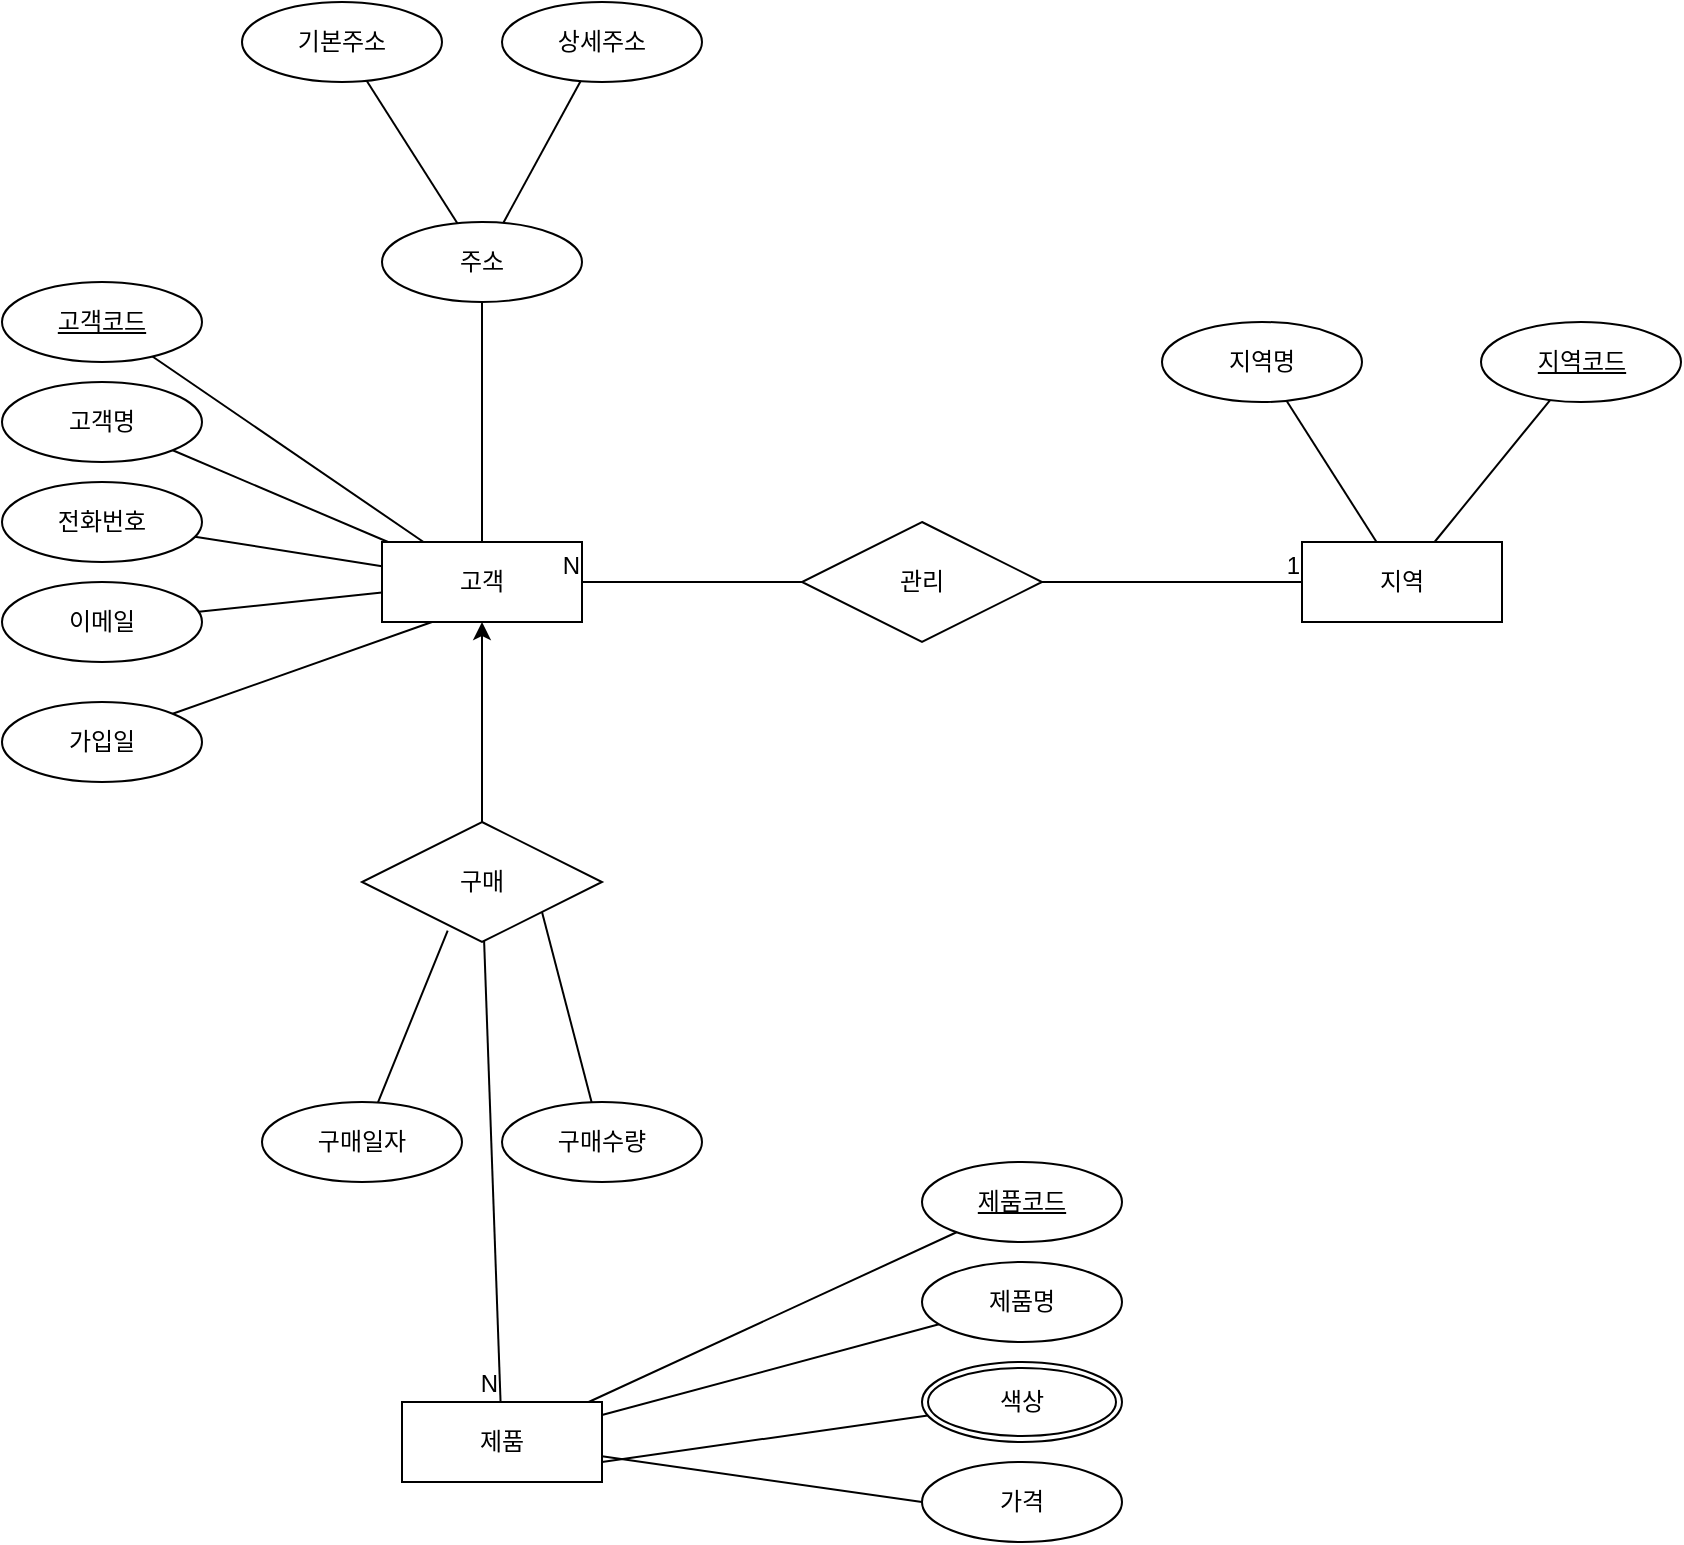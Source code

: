 <mxfile version="23.0.2" type="github" pages="2">
  <diagram name="페이지-1" id="bGEVBG2FseXp_-AttUYg">
    <mxGraphModel dx="1446" dy="2026" grid="1" gridSize="10" guides="1" tooltips="1" connect="1" arrows="1" fold="1" page="1" pageScale="1" pageWidth="827" pageHeight="1169" math="0" shadow="0">
      <root>
        <mxCell id="0" />
        <mxCell id="1" parent="0" />
        <mxCell id="1sm2T6wGhZLUfVtQe32v-12" value="고객" style="whiteSpace=wrap;html=1;align=center;" vertex="1" parent="1">
          <mxGeometry x="200" y="210" width="100" height="40" as="geometry" />
        </mxCell>
        <mxCell id="1sm2T6wGhZLUfVtQe32v-14" value="제품" style="whiteSpace=wrap;html=1;align=center;" vertex="1" parent="1">
          <mxGeometry x="210" y="640" width="100" height="40" as="geometry" />
        </mxCell>
        <mxCell id="1sm2T6wGhZLUfVtQe32v-15" value="고객코드" style="ellipse;whiteSpace=wrap;html=1;align=center;fontStyle=4;" vertex="1" parent="1">
          <mxGeometry x="10" y="80" width="100" height="40" as="geometry" />
        </mxCell>
        <mxCell id="1sm2T6wGhZLUfVtQe32v-16" value="전화번호" style="ellipse;whiteSpace=wrap;html=1;align=center;" vertex="1" parent="1">
          <mxGeometry x="10" y="180" width="100" height="40" as="geometry" />
        </mxCell>
        <mxCell id="1sm2T6wGhZLUfVtQe32v-17" value="이메일" style="ellipse;whiteSpace=wrap;html=1;align=center;" vertex="1" parent="1">
          <mxGeometry x="10" y="230" width="100" height="40" as="geometry" />
        </mxCell>
        <mxCell id="1sm2T6wGhZLUfVtQe32v-18" value="주소" style="ellipse;whiteSpace=wrap;html=1;align=center;" vertex="1" parent="1">
          <mxGeometry x="200" y="50" width="100" height="40" as="geometry" />
        </mxCell>
        <mxCell id="1sm2T6wGhZLUfVtQe32v-19" value="고객명" style="ellipse;whiteSpace=wrap;html=1;align=center;" vertex="1" parent="1">
          <mxGeometry x="10" y="130" width="100" height="40" as="geometry" />
        </mxCell>
        <mxCell id="1sm2T6wGhZLUfVtQe32v-21" value="가입일" style="ellipse;whiteSpace=wrap;html=1;align=center;" vertex="1" parent="1">
          <mxGeometry x="10" y="290" width="100" height="40" as="geometry" />
        </mxCell>
        <mxCell id="1sm2T6wGhZLUfVtQe32v-23" value="가격" style="ellipse;whiteSpace=wrap;html=1;align=center;" vertex="1" parent="1">
          <mxGeometry x="470" y="670" width="100" height="40" as="geometry" />
        </mxCell>
        <mxCell id="1sm2T6wGhZLUfVtQe32v-25" value="제품명" style="ellipse;whiteSpace=wrap;html=1;align=center;" vertex="1" parent="1">
          <mxGeometry x="470" y="570" width="100" height="40" as="geometry" />
        </mxCell>
        <mxCell id="1sm2T6wGhZLUfVtQe32v-26" value="제품코드" style="ellipse;whiteSpace=wrap;html=1;align=center;fontStyle=4;" vertex="1" parent="1">
          <mxGeometry x="470" y="520" width="100" height="40" as="geometry" />
        </mxCell>
        <mxCell id="1sm2T6wGhZLUfVtQe32v-28" value="구매수량" style="ellipse;whiteSpace=wrap;html=1;align=center;" vertex="1" parent="1">
          <mxGeometry x="260" y="490" width="100" height="40" as="geometry" />
        </mxCell>
        <mxCell id="1sm2T6wGhZLUfVtQe32v-29" value="구매일자" style="ellipse;whiteSpace=wrap;html=1;align=center;" vertex="1" parent="1">
          <mxGeometry x="140" y="490" width="100" height="40" as="geometry" />
        </mxCell>
        <mxCell id="1sm2T6wGhZLUfVtQe32v-30" value="지역명" style="ellipse;whiteSpace=wrap;html=1;align=center;" vertex="1" parent="1">
          <mxGeometry x="590" y="100" width="100" height="40" as="geometry" />
        </mxCell>
        <mxCell id="1sm2T6wGhZLUfVtQe32v-31" value="지역" style="whiteSpace=wrap;html=1;align=center;" vertex="1" parent="1">
          <mxGeometry x="660" y="210" width="100" height="40" as="geometry" />
        </mxCell>
        <mxCell id="1sm2T6wGhZLUfVtQe32v-32" value="" style="endArrow=none;html=1;rounded=0;" edge="1" parent="1" source="1sm2T6wGhZLUfVtQe32v-27" target="1sm2T6wGhZLUfVtQe32v-14">
          <mxGeometry relative="1" as="geometry">
            <mxPoint x="220" y="410" as="sourcePoint" />
            <mxPoint x="380" y="410" as="targetPoint" />
          </mxGeometry>
        </mxCell>
        <mxCell id="1sm2T6wGhZLUfVtQe32v-34" value="N" style="resizable=0;html=1;whiteSpace=wrap;align=right;verticalAlign=bottom;" connectable="0" vertex="1" parent="1sm2T6wGhZLUfVtQe32v-32">
          <mxGeometry x="1" relative="1" as="geometry" />
        </mxCell>
        <mxCell id="1sm2T6wGhZLUfVtQe32v-42" value="" style="edgeStyle=orthogonalEdgeStyle;rounded=0;orthogonalLoop=1;jettySize=auto;html=1;" edge="1" parent="1" source="1sm2T6wGhZLUfVtQe32v-27" target="1sm2T6wGhZLUfVtQe32v-12">
          <mxGeometry relative="1" as="geometry" />
        </mxCell>
        <mxCell id="1sm2T6wGhZLUfVtQe32v-46" value="" style="endArrow=none;html=1;rounded=0;" edge="1" parent="1" source="1sm2T6wGhZLUfVtQe32v-12" target="1sm2T6wGhZLUfVtQe32v-15">
          <mxGeometry relative="1" as="geometry">
            <mxPoint x="220" y="410" as="sourcePoint" />
            <mxPoint x="380" y="410" as="targetPoint" />
          </mxGeometry>
        </mxCell>
        <mxCell id="1sm2T6wGhZLUfVtQe32v-47" value="" style="endArrow=none;html=1;rounded=0;entryX=1;entryY=1;entryDx=0;entryDy=0;" edge="1" parent="1" source="1sm2T6wGhZLUfVtQe32v-12" target="1sm2T6wGhZLUfVtQe32v-19">
          <mxGeometry relative="1" as="geometry">
            <mxPoint x="266" y="170" as="sourcePoint" />
            <mxPoint x="130" y="77" as="targetPoint" />
          </mxGeometry>
        </mxCell>
        <mxCell id="1sm2T6wGhZLUfVtQe32v-48" value="" style="endArrow=none;html=1;rounded=0;" edge="1" parent="1" source="1sm2T6wGhZLUfVtQe32v-12" target="1sm2T6wGhZLUfVtQe32v-16">
          <mxGeometry relative="1" as="geometry">
            <mxPoint x="286" y="163" as="sourcePoint" />
            <mxPoint x="150" y="70" as="targetPoint" />
          </mxGeometry>
        </mxCell>
        <mxCell id="1sm2T6wGhZLUfVtQe32v-49" value="" style="endArrow=none;html=1;rounded=0;" edge="1" parent="1" source="1sm2T6wGhZLUfVtQe32v-12" target="1sm2T6wGhZLUfVtQe32v-17">
          <mxGeometry relative="1" as="geometry">
            <mxPoint x="310" y="153" as="sourcePoint" />
            <mxPoint x="174" y="60" as="targetPoint" />
          </mxGeometry>
        </mxCell>
        <mxCell id="1sm2T6wGhZLUfVtQe32v-50" value="" style="endArrow=none;html=1;rounded=0;" edge="1" parent="1" source="1sm2T6wGhZLUfVtQe32v-12" target="1sm2T6wGhZLUfVtQe32v-18">
          <mxGeometry relative="1" as="geometry">
            <mxPoint x="221.65" y="280.09" as="sourcePoint" />
            <mxPoint x="129.65" y="290.09" as="targetPoint" />
          </mxGeometry>
        </mxCell>
        <mxCell id="1sm2T6wGhZLUfVtQe32v-51" value="" style="endArrow=none;html=1;rounded=0;entryX=0.357;entryY=0.905;entryDx=0;entryDy=0;entryPerimeter=0;" edge="1" parent="1" source="1sm2T6wGhZLUfVtQe32v-29" target="1sm2T6wGhZLUfVtQe32v-27">
          <mxGeometry relative="1" as="geometry">
            <mxPoint x="99.64" y="570" as="sourcePoint" />
            <mxPoint x="-30.005" y="675.858" as="targetPoint" />
          </mxGeometry>
        </mxCell>
        <mxCell id="1sm2T6wGhZLUfVtQe32v-52" value="" style="endArrow=none;html=1;rounded=0;entryX=1;entryY=1;entryDx=0;entryDy=0;" edge="1" parent="1" source="1sm2T6wGhZLUfVtQe32v-28" target="1sm2T6wGhZLUfVtQe32v-27">
          <mxGeometry relative="1" as="geometry">
            <mxPoint x="129.64" y="580" as="sourcePoint" />
            <mxPoint x="-0.005" y="685.858" as="targetPoint" />
          </mxGeometry>
        </mxCell>
        <mxCell id="1sm2T6wGhZLUfVtQe32v-53" value="" style="endArrow=none;html=1;rounded=0;exitX=0;exitY=0.5;exitDx=0;exitDy=0;" edge="1" parent="1" source="1sm2T6wGhZLUfVtQe32v-23" target="1sm2T6wGhZLUfVtQe32v-14">
          <mxGeometry relative="1" as="geometry">
            <mxPoint x="319.5" y="845" as="sourcePoint" />
            <mxPoint x="280.5" y="740" as="targetPoint" />
          </mxGeometry>
        </mxCell>
        <mxCell id="1sm2T6wGhZLUfVtQe32v-54" value="" style="endArrow=none;html=1;rounded=0;" edge="1" parent="1" source="1sm2T6wGhZLUfVtQe32v-25" target="1sm2T6wGhZLUfVtQe32v-14">
          <mxGeometry relative="1" as="geometry">
            <mxPoint x="375" y="755" as="sourcePoint" />
            <mxPoint x="270" y="705" as="targetPoint" />
          </mxGeometry>
        </mxCell>
        <mxCell id="1sm2T6wGhZLUfVtQe32v-55" value="" style="endArrow=none;html=1;rounded=0;" edge="1" parent="1" source="1sm2T6wGhZLUfVtQe32v-26" target="1sm2T6wGhZLUfVtQe32v-14">
          <mxGeometry relative="1" as="geometry">
            <mxPoint x="355" y="800" as="sourcePoint" />
            <mxPoint x="250" y="750" as="targetPoint" />
          </mxGeometry>
        </mxCell>
        <mxCell id="1sm2T6wGhZLUfVtQe32v-56" value="" style="endArrow=none;html=1;rounded=0;" edge="1" parent="1" source="1sm2T6wGhZLUfVtQe32v-30" target="1sm2T6wGhZLUfVtQe32v-31">
          <mxGeometry relative="1" as="geometry">
            <mxPoint x="1018" y="210.1" as="sourcePoint" />
            <mxPoint x="916" y="255.1" as="targetPoint" />
          </mxGeometry>
        </mxCell>
        <mxCell id="1sm2T6wGhZLUfVtQe32v-57" value="" style="endArrow=none;html=1;rounded=0;" edge="1" parent="1" source="1sm2T6wGhZLUfVtQe32v-59" target="1sm2T6wGhZLUfVtQe32v-31">
          <mxGeometry relative="1" as="geometry">
            <mxPoint x="787.43" y="138.57" as="sourcePoint" />
            <mxPoint x="896" y="232.5" as="targetPoint" />
          </mxGeometry>
        </mxCell>
        <mxCell id="1sm2T6wGhZLUfVtQe32v-58" value="" style="endArrow=none;html=1;rounded=0;exitX=0.25;exitY=1;exitDx=0;exitDy=0;entryX=1;entryY=0;entryDx=0;entryDy=0;" edge="1" parent="1" source="1sm2T6wGhZLUfVtQe32v-12" target="1sm2T6wGhZLUfVtQe32v-21">
          <mxGeometry relative="1" as="geometry">
            <mxPoint x="237.56" y="300" as="sourcePoint" />
            <mxPoint x="129.56" y="346" as="targetPoint" />
          </mxGeometry>
        </mxCell>
        <mxCell id="1sm2T6wGhZLUfVtQe32v-59" value="지역코드" style="ellipse;whiteSpace=wrap;html=1;align=center;fontStyle=4;" vertex="1" parent="1">
          <mxGeometry x="749.5" y="100" width="100" height="40" as="geometry" />
        </mxCell>
        <mxCell id="1sm2T6wGhZLUfVtQe32v-27" value="구매" style="shape=rhombus;perimeter=rhombusPerimeter;whiteSpace=wrap;html=1;align=center;" vertex="1" parent="1">
          <mxGeometry x="190" y="350" width="120" height="60" as="geometry" />
        </mxCell>
        <mxCell id="1sm2T6wGhZLUfVtQe32v-68" value="상세주소" style="ellipse;whiteSpace=wrap;html=1;align=center;" vertex="1" parent="1">
          <mxGeometry x="260" y="-60" width="100" height="40" as="geometry" />
        </mxCell>
        <mxCell id="1sm2T6wGhZLUfVtQe32v-69" value="기본주소" style="ellipse;whiteSpace=wrap;html=1;align=center;" vertex="1" parent="1">
          <mxGeometry x="130" y="-60" width="100" height="40" as="geometry" />
        </mxCell>
        <mxCell id="1sm2T6wGhZLUfVtQe32v-70" value="" style="endArrow=none;html=1;rounded=0;" edge="1" parent="1" source="1sm2T6wGhZLUfVtQe32v-18" target="1sm2T6wGhZLUfVtQe32v-69">
          <mxGeometry relative="1" as="geometry">
            <mxPoint x="230" y="-175" as="sourcePoint" />
            <mxPoint x="390" y="-175" as="targetPoint" />
          </mxGeometry>
        </mxCell>
        <mxCell id="1sm2T6wGhZLUfVtQe32v-71" value="" style="endArrow=none;html=1;rounded=0;" edge="1" parent="1" source="1sm2T6wGhZLUfVtQe32v-18" target="1sm2T6wGhZLUfVtQe32v-68">
          <mxGeometry relative="1" as="geometry">
            <mxPoint x="216" y="4" as="sourcePoint" />
            <mxPoint x="194" y="36" as="targetPoint" />
          </mxGeometry>
        </mxCell>
        <mxCell id="1sm2T6wGhZLUfVtQe32v-72" value="색상" style="ellipse;shape=doubleEllipse;margin=3;whiteSpace=wrap;html=1;align=center;" vertex="1" parent="1">
          <mxGeometry x="470" y="620" width="100" height="40" as="geometry" />
        </mxCell>
        <mxCell id="1sm2T6wGhZLUfVtQe32v-74" value="관리" style="shape=rhombus;perimeter=rhombusPerimeter;whiteSpace=wrap;html=1;align=center;" vertex="1" parent="1">
          <mxGeometry x="410" y="200" width="120" height="60" as="geometry" />
        </mxCell>
        <mxCell id="1sm2T6wGhZLUfVtQe32v-75" value="" style="endArrow=none;html=1;rounded=0;" edge="1" parent="1" source="1sm2T6wGhZLUfVtQe32v-74" target="1sm2T6wGhZLUfVtQe32v-12">
          <mxGeometry relative="1" as="geometry">
            <mxPoint x="250" y="270" as="sourcePoint" />
            <mxPoint x="410" y="270" as="targetPoint" />
          </mxGeometry>
        </mxCell>
        <mxCell id="1sm2T6wGhZLUfVtQe32v-76" value="N" style="resizable=0;html=1;whiteSpace=wrap;align=right;verticalAlign=bottom;" connectable="0" vertex="1" parent="1sm2T6wGhZLUfVtQe32v-75">
          <mxGeometry x="1" relative="1" as="geometry" />
        </mxCell>
        <mxCell id="1sm2T6wGhZLUfVtQe32v-77" value="" style="endArrow=none;html=1;rounded=0;" edge="1" parent="1" source="1sm2T6wGhZLUfVtQe32v-74" target="1sm2T6wGhZLUfVtQe32v-31">
          <mxGeometry relative="1" as="geometry">
            <mxPoint x="250" y="270" as="sourcePoint" />
            <mxPoint x="410" y="270" as="targetPoint" />
          </mxGeometry>
        </mxCell>
        <mxCell id="1sm2T6wGhZLUfVtQe32v-78" value="1" style="resizable=0;html=1;whiteSpace=wrap;align=right;verticalAlign=bottom;" connectable="0" vertex="1" parent="1sm2T6wGhZLUfVtQe32v-77">
          <mxGeometry x="1" relative="1" as="geometry" />
        </mxCell>
        <mxCell id="1sm2T6wGhZLUfVtQe32v-79" value="" style="endArrow=none;html=1;rounded=0;entryX=1;entryY=0.75;entryDx=0;entryDy=0;" edge="1" parent="1" source="1sm2T6wGhZLUfVtQe32v-72" target="1sm2T6wGhZLUfVtQe32v-14">
          <mxGeometry relative="1" as="geometry">
            <mxPoint x="404" y="648" as="sourcePoint" />
            <mxPoint x="320" y="662" as="targetPoint" />
          </mxGeometry>
        </mxCell>
      </root>
    </mxGraphModel>
  </diagram>
  <diagram id="w5iYI1s8zInWhel1JVF1" name="페이지-2">
    <mxGraphModel dx="964" dy="571" grid="1" gridSize="10" guides="1" tooltips="1" connect="1" arrows="1" fold="1" page="1" pageScale="1" pageWidth="827" pageHeight="1169" math="0" shadow="0">
      <root>
        <mxCell id="0" />
        <mxCell id="1" parent="0" />
        <mxCell id="leImWe8UFaIdbsDSvQAT-1" value="고객" style="shape=table;startSize=30;container=1;collapsible=1;childLayout=tableLayout;fixedRows=1;rowLines=0;fontStyle=1;align=center;resizeLast=1;html=1;whiteSpace=wrap;" vertex="1" parent="1">
          <mxGeometry x="130" y="110" width="180" height="270" as="geometry" />
        </mxCell>
        <mxCell id="leImWe8UFaIdbsDSvQAT-2" value="" style="shape=tableRow;horizontal=0;startSize=0;swimlaneHead=0;swimlaneBody=0;fillColor=none;collapsible=0;dropTarget=0;points=[[0,0.5],[1,0.5]];portConstraint=eastwest;top=0;left=0;right=0;bottom=0;html=1;" vertex="1" parent="leImWe8UFaIdbsDSvQAT-1">
          <mxGeometry y="30" width="180" height="30" as="geometry" />
        </mxCell>
        <mxCell id="leImWe8UFaIdbsDSvQAT-3" value="PK" style="shape=partialRectangle;connectable=0;fillColor=none;top=0;left=0;bottom=0;right=0;fontStyle=1;overflow=hidden;html=1;whiteSpace=wrap;" vertex="1" parent="leImWe8UFaIdbsDSvQAT-2">
          <mxGeometry width="60" height="30" as="geometry">
            <mxRectangle width="60" height="30" as="alternateBounds" />
          </mxGeometry>
        </mxCell>
        <mxCell id="leImWe8UFaIdbsDSvQAT-4" value="고객코드" style="shape=partialRectangle;connectable=0;fillColor=none;top=0;left=0;bottom=0;right=0;align=left;spacingLeft=6;fontStyle=5;overflow=hidden;html=1;whiteSpace=wrap;" vertex="1" parent="leImWe8UFaIdbsDSvQAT-2">
          <mxGeometry x="60" width="120" height="30" as="geometry">
            <mxRectangle width="120" height="30" as="alternateBounds" />
          </mxGeometry>
        </mxCell>
        <mxCell id="E6PwE5sBA0APBXJyQeh5-49" value="" style="shape=tableRow;horizontal=0;startSize=0;swimlaneHead=0;swimlaneBody=0;fillColor=none;collapsible=0;dropTarget=0;points=[[0,0.5],[1,0.5]];portConstraint=eastwest;top=0;left=0;right=0;bottom=0;html=1;" vertex="1" parent="leImWe8UFaIdbsDSvQAT-1">
          <mxGeometry y="60" width="180" height="30" as="geometry" />
        </mxCell>
        <mxCell id="E6PwE5sBA0APBXJyQeh5-50" value="FK" style="shape=partialRectangle;connectable=0;fillColor=none;top=0;left=0;bottom=0;right=0;fontStyle=1;overflow=hidden;html=1;whiteSpace=wrap;" vertex="1" parent="E6PwE5sBA0APBXJyQeh5-49">
          <mxGeometry width="60" height="30" as="geometry">
            <mxRectangle width="60" height="30" as="alternateBounds" />
          </mxGeometry>
        </mxCell>
        <mxCell id="E6PwE5sBA0APBXJyQeh5-51" value="지역코드" style="shape=partialRectangle;connectable=0;fillColor=none;top=0;left=0;bottom=0;right=0;align=left;spacingLeft=6;fontStyle=5;overflow=hidden;html=1;whiteSpace=wrap;" vertex="1" parent="E6PwE5sBA0APBXJyQeh5-49">
          <mxGeometry x="60" width="120" height="30" as="geometry">
            <mxRectangle width="120" height="30" as="alternateBounds" />
          </mxGeometry>
        </mxCell>
        <mxCell id="leImWe8UFaIdbsDSvQAT-8" value="" style="shape=tableRow;horizontal=0;startSize=0;swimlaneHead=0;swimlaneBody=0;fillColor=none;collapsible=0;dropTarget=0;points=[[0,0.5],[1,0.5]];portConstraint=eastwest;top=0;left=0;right=0;bottom=0;html=1;" vertex="1" parent="leImWe8UFaIdbsDSvQAT-1">
          <mxGeometry y="90" width="180" height="30" as="geometry" />
        </mxCell>
        <mxCell id="leImWe8UFaIdbsDSvQAT-9" value="" style="shape=partialRectangle;connectable=0;fillColor=none;top=0;left=0;bottom=0;right=0;editable=1;overflow=hidden;html=1;whiteSpace=wrap;" vertex="1" parent="leImWe8UFaIdbsDSvQAT-8">
          <mxGeometry width="60" height="30" as="geometry">
            <mxRectangle width="60" height="30" as="alternateBounds" />
          </mxGeometry>
        </mxCell>
        <mxCell id="leImWe8UFaIdbsDSvQAT-10" value="고객명" style="shape=partialRectangle;connectable=0;fillColor=none;top=0;left=0;bottom=0;right=0;align=left;spacingLeft=6;overflow=hidden;html=1;whiteSpace=wrap;" vertex="1" parent="leImWe8UFaIdbsDSvQAT-8">
          <mxGeometry x="60" width="120" height="30" as="geometry">
            <mxRectangle width="120" height="30" as="alternateBounds" />
          </mxGeometry>
        </mxCell>
        <mxCell id="leImWe8UFaIdbsDSvQAT-11" value="" style="shape=tableRow;horizontal=0;startSize=0;swimlaneHead=0;swimlaneBody=0;fillColor=none;collapsible=0;dropTarget=0;points=[[0,0.5],[1,0.5]];portConstraint=eastwest;top=0;left=0;right=0;bottom=0;html=1;" vertex="1" parent="leImWe8UFaIdbsDSvQAT-1">
          <mxGeometry y="120" width="180" height="30" as="geometry" />
        </mxCell>
        <mxCell id="leImWe8UFaIdbsDSvQAT-12" value="" style="shape=partialRectangle;connectable=0;fillColor=none;top=0;left=0;bottom=0;right=0;editable=1;overflow=hidden;html=1;whiteSpace=wrap;" vertex="1" parent="leImWe8UFaIdbsDSvQAT-11">
          <mxGeometry width="60" height="30" as="geometry">
            <mxRectangle width="60" height="30" as="alternateBounds" />
          </mxGeometry>
        </mxCell>
        <mxCell id="leImWe8UFaIdbsDSvQAT-13" value="전화번호" style="shape=partialRectangle;connectable=0;fillColor=none;top=0;left=0;bottom=0;right=0;align=left;spacingLeft=6;overflow=hidden;html=1;whiteSpace=wrap;" vertex="1" parent="leImWe8UFaIdbsDSvQAT-11">
          <mxGeometry x="60" width="120" height="30" as="geometry">
            <mxRectangle width="120" height="30" as="alternateBounds" />
          </mxGeometry>
        </mxCell>
        <mxCell id="leImWe8UFaIdbsDSvQAT-53" value="" style="shape=tableRow;horizontal=0;startSize=0;swimlaneHead=0;swimlaneBody=0;fillColor=none;collapsible=0;dropTarget=0;points=[[0,0.5],[1,0.5]];portConstraint=eastwest;top=0;left=0;right=0;bottom=0;html=1;" vertex="1" parent="leImWe8UFaIdbsDSvQAT-1">
          <mxGeometry y="150" width="180" height="30" as="geometry" />
        </mxCell>
        <mxCell id="leImWe8UFaIdbsDSvQAT-54" value="" style="shape=partialRectangle;connectable=0;fillColor=none;top=0;left=0;bottom=0;right=0;editable=1;overflow=hidden;html=1;whiteSpace=wrap;" vertex="1" parent="leImWe8UFaIdbsDSvQAT-53">
          <mxGeometry width="60" height="30" as="geometry">
            <mxRectangle width="60" height="30" as="alternateBounds" />
          </mxGeometry>
        </mxCell>
        <mxCell id="leImWe8UFaIdbsDSvQAT-55" value="이메일" style="shape=partialRectangle;connectable=0;fillColor=none;top=0;left=0;bottom=0;right=0;align=left;spacingLeft=6;overflow=hidden;html=1;whiteSpace=wrap;" vertex="1" parent="leImWe8UFaIdbsDSvQAT-53">
          <mxGeometry x="60" width="120" height="30" as="geometry">
            <mxRectangle width="120" height="30" as="alternateBounds" />
          </mxGeometry>
        </mxCell>
        <mxCell id="leImWe8UFaIdbsDSvQAT-56" value="" style="shape=tableRow;horizontal=0;startSize=0;swimlaneHead=0;swimlaneBody=0;fillColor=none;collapsible=0;dropTarget=0;points=[[0,0.5],[1,0.5]];portConstraint=eastwest;top=0;left=0;right=0;bottom=0;html=1;" vertex="1" parent="leImWe8UFaIdbsDSvQAT-1">
          <mxGeometry y="180" width="180" height="30" as="geometry" />
        </mxCell>
        <mxCell id="leImWe8UFaIdbsDSvQAT-57" value="" style="shape=partialRectangle;connectable=0;fillColor=none;top=0;left=0;bottom=0;right=0;editable=1;overflow=hidden;html=1;whiteSpace=wrap;" vertex="1" parent="leImWe8UFaIdbsDSvQAT-56">
          <mxGeometry width="60" height="30" as="geometry">
            <mxRectangle width="60" height="30" as="alternateBounds" />
          </mxGeometry>
        </mxCell>
        <mxCell id="leImWe8UFaIdbsDSvQAT-58" value="가입일" style="shape=partialRectangle;connectable=0;fillColor=none;top=0;left=0;bottom=0;right=0;align=left;spacingLeft=6;overflow=hidden;html=1;whiteSpace=wrap;" vertex="1" parent="leImWe8UFaIdbsDSvQAT-56">
          <mxGeometry x="60" width="120" height="30" as="geometry">
            <mxRectangle width="120" height="30" as="alternateBounds" />
          </mxGeometry>
        </mxCell>
        <mxCell id="leImWe8UFaIdbsDSvQAT-59" value="" style="shape=tableRow;horizontal=0;startSize=0;swimlaneHead=0;swimlaneBody=0;fillColor=none;collapsible=0;dropTarget=0;points=[[0,0.5],[1,0.5]];portConstraint=eastwest;top=0;left=0;right=0;bottom=0;html=1;" vertex="1" parent="leImWe8UFaIdbsDSvQAT-1">
          <mxGeometry y="210" width="180" height="30" as="geometry" />
        </mxCell>
        <mxCell id="leImWe8UFaIdbsDSvQAT-60" value="" style="shape=partialRectangle;connectable=0;fillColor=none;top=0;left=0;bottom=0;right=0;editable=1;overflow=hidden;html=1;whiteSpace=wrap;" vertex="1" parent="leImWe8UFaIdbsDSvQAT-59">
          <mxGeometry width="60" height="30" as="geometry">
            <mxRectangle width="60" height="30" as="alternateBounds" />
          </mxGeometry>
        </mxCell>
        <mxCell id="leImWe8UFaIdbsDSvQAT-61" value="기본주소" style="shape=partialRectangle;connectable=0;fillColor=none;top=0;left=0;bottom=0;right=0;align=left;spacingLeft=6;overflow=hidden;html=1;whiteSpace=wrap;" vertex="1" parent="leImWe8UFaIdbsDSvQAT-59">
          <mxGeometry x="60" width="120" height="30" as="geometry">
            <mxRectangle width="120" height="30" as="alternateBounds" />
          </mxGeometry>
        </mxCell>
        <mxCell id="E6PwE5sBA0APBXJyQeh5-21" value="" style="shape=tableRow;horizontal=0;startSize=0;swimlaneHead=0;swimlaneBody=0;fillColor=none;collapsible=0;dropTarget=0;points=[[0,0.5],[1,0.5]];portConstraint=eastwest;top=0;left=0;right=0;bottom=0;html=1;" vertex="1" parent="leImWe8UFaIdbsDSvQAT-1">
          <mxGeometry y="240" width="180" height="30" as="geometry" />
        </mxCell>
        <mxCell id="E6PwE5sBA0APBXJyQeh5-22" value="" style="shape=partialRectangle;connectable=0;fillColor=none;top=0;left=0;bottom=0;right=0;editable=1;overflow=hidden;html=1;whiteSpace=wrap;" vertex="1" parent="E6PwE5sBA0APBXJyQeh5-21">
          <mxGeometry width="60" height="30" as="geometry">
            <mxRectangle width="60" height="30" as="alternateBounds" />
          </mxGeometry>
        </mxCell>
        <mxCell id="E6PwE5sBA0APBXJyQeh5-23" value="상세주소" style="shape=partialRectangle;connectable=0;fillColor=none;top=0;left=0;bottom=0;right=0;align=left;spacingLeft=6;overflow=hidden;html=1;whiteSpace=wrap;" vertex="1" parent="E6PwE5sBA0APBXJyQeh5-21">
          <mxGeometry x="60" width="120" height="30" as="geometry">
            <mxRectangle width="120" height="30" as="alternateBounds" />
          </mxGeometry>
        </mxCell>
        <mxCell id="leImWe8UFaIdbsDSvQAT-40" value="지역" style="shape=table;startSize=30;container=1;collapsible=1;childLayout=tableLayout;fixedRows=1;rowLines=0;fontStyle=1;align=center;resizeLast=1;html=1;whiteSpace=wrap;" vertex="1" parent="1">
          <mxGeometry x="480" y="120" width="180" height="90" as="geometry" />
        </mxCell>
        <mxCell id="leImWe8UFaIdbsDSvQAT-44" value="" style="shape=tableRow;horizontal=0;startSize=0;swimlaneHead=0;swimlaneBody=0;fillColor=none;collapsible=0;dropTarget=0;points=[[0,0.5],[1,0.5]];portConstraint=eastwest;top=0;left=0;right=0;bottom=1;html=1;" vertex="1" parent="leImWe8UFaIdbsDSvQAT-40">
          <mxGeometry y="30" width="180" height="30" as="geometry" />
        </mxCell>
        <mxCell id="leImWe8UFaIdbsDSvQAT-45" value="PK" style="shape=partialRectangle;connectable=0;fillColor=none;top=0;left=0;bottom=0;right=0;fontStyle=1;overflow=hidden;html=1;whiteSpace=wrap;" vertex="1" parent="leImWe8UFaIdbsDSvQAT-44">
          <mxGeometry width="60" height="30" as="geometry">
            <mxRectangle width="60" height="30" as="alternateBounds" />
          </mxGeometry>
        </mxCell>
        <mxCell id="leImWe8UFaIdbsDSvQAT-46" value="지역코드" style="shape=partialRectangle;connectable=0;fillColor=none;top=0;left=0;bottom=0;right=0;align=left;spacingLeft=6;fontStyle=5;overflow=hidden;html=1;whiteSpace=wrap;" vertex="1" parent="leImWe8UFaIdbsDSvQAT-44">
          <mxGeometry x="60" width="120" height="30" as="geometry">
            <mxRectangle width="120" height="30" as="alternateBounds" />
          </mxGeometry>
        </mxCell>
        <mxCell id="leImWe8UFaIdbsDSvQAT-47" value="" style="shape=tableRow;horizontal=0;startSize=0;swimlaneHead=0;swimlaneBody=0;fillColor=none;collapsible=0;dropTarget=0;points=[[0,0.5],[1,0.5]];portConstraint=eastwest;top=0;left=0;right=0;bottom=0;html=1;" vertex="1" parent="leImWe8UFaIdbsDSvQAT-40">
          <mxGeometry y="60" width="180" height="30" as="geometry" />
        </mxCell>
        <mxCell id="leImWe8UFaIdbsDSvQAT-48" value="" style="shape=partialRectangle;connectable=0;fillColor=none;top=0;left=0;bottom=0;right=0;editable=1;overflow=hidden;html=1;whiteSpace=wrap;" vertex="1" parent="leImWe8UFaIdbsDSvQAT-47">
          <mxGeometry width="60" height="30" as="geometry">
            <mxRectangle width="60" height="30" as="alternateBounds" />
          </mxGeometry>
        </mxCell>
        <mxCell id="leImWe8UFaIdbsDSvQAT-49" value="지역명" style="shape=partialRectangle;connectable=0;fillColor=none;top=0;left=0;bottom=0;right=0;align=left;spacingLeft=6;overflow=hidden;html=1;whiteSpace=wrap;" vertex="1" parent="leImWe8UFaIdbsDSvQAT-47">
          <mxGeometry x="60" width="120" height="30" as="geometry">
            <mxRectangle width="120" height="30" as="alternateBounds" />
          </mxGeometry>
        </mxCell>
        <mxCell id="leImWe8UFaIdbsDSvQAT-72" value="제품" style="shape=table;startSize=30;container=1;collapsible=1;childLayout=tableLayout;fixedRows=1;rowLines=0;fontStyle=1;align=center;resizeLast=1;html=1;whiteSpace=wrap;" vertex="1" parent="1">
          <mxGeometry x="120" y="480" width="180" height="120" as="geometry" />
        </mxCell>
        <mxCell id="leImWe8UFaIdbsDSvQAT-73" value="" style="shape=tableRow;horizontal=0;startSize=0;swimlaneHead=0;swimlaneBody=0;fillColor=none;collapsible=0;dropTarget=0;points=[[0,0.5],[1,0.5]];portConstraint=eastwest;top=0;left=0;right=0;bottom=1;html=1;" vertex="1" parent="leImWe8UFaIdbsDSvQAT-72">
          <mxGeometry y="30" width="180" height="30" as="geometry" />
        </mxCell>
        <mxCell id="leImWe8UFaIdbsDSvQAT-74" value="PK" style="shape=partialRectangle;connectable=0;fillColor=none;top=0;left=0;bottom=0;right=0;fontStyle=1;overflow=hidden;html=1;whiteSpace=wrap;" vertex="1" parent="leImWe8UFaIdbsDSvQAT-73">
          <mxGeometry width="60" height="30" as="geometry">
            <mxRectangle width="60" height="30" as="alternateBounds" />
          </mxGeometry>
        </mxCell>
        <mxCell id="leImWe8UFaIdbsDSvQAT-75" value="제품코드" style="shape=partialRectangle;connectable=0;fillColor=none;top=0;left=0;bottom=0;right=0;align=left;spacingLeft=6;fontStyle=5;overflow=hidden;html=1;whiteSpace=wrap;" vertex="1" parent="leImWe8UFaIdbsDSvQAT-73">
          <mxGeometry x="60" width="120" height="30" as="geometry">
            <mxRectangle width="120" height="30" as="alternateBounds" />
          </mxGeometry>
        </mxCell>
        <mxCell id="leImWe8UFaIdbsDSvQAT-76" value="" style="shape=tableRow;horizontal=0;startSize=0;swimlaneHead=0;swimlaneBody=0;fillColor=none;collapsible=0;dropTarget=0;points=[[0,0.5],[1,0.5]];portConstraint=eastwest;top=0;left=0;right=0;bottom=0;html=1;" vertex="1" parent="leImWe8UFaIdbsDSvQAT-72">
          <mxGeometry y="60" width="180" height="30" as="geometry" />
        </mxCell>
        <mxCell id="leImWe8UFaIdbsDSvQAT-77" value="" style="shape=partialRectangle;connectable=0;fillColor=none;top=0;left=0;bottom=0;right=0;editable=1;overflow=hidden;html=1;whiteSpace=wrap;" vertex="1" parent="leImWe8UFaIdbsDSvQAT-76">
          <mxGeometry width="60" height="30" as="geometry">
            <mxRectangle width="60" height="30" as="alternateBounds" />
          </mxGeometry>
        </mxCell>
        <mxCell id="leImWe8UFaIdbsDSvQAT-78" value="제품명" style="shape=partialRectangle;connectable=0;fillColor=none;top=0;left=0;bottom=0;right=0;align=left;spacingLeft=6;overflow=hidden;html=1;whiteSpace=wrap;" vertex="1" parent="leImWe8UFaIdbsDSvQAT-76">
          <mxGeometry x="60" width="120" height="30" as="geometry">
            <mxRectangle width="120" height="30" as="alternateBounds" />
          </mxGeometry>
        </mxCell>
        <mxCell id="leImWe8UFaIdbsDSvQAT-82" value="" style="shape=tableRow;horizontal=0;startSize=0;swimlaneHead=0;swimlaneBody=0;fillColor=none;collapsible=0;dropTarget=0;points=[[0,0.5],[1,0.5]];portConstraint=eastwest;top=0;left=0;right=0;bottom=0;html=1;" vertex="1" parent="leImWe8UFaIdbsDSvQAT-72">
          <mxGeometry y="90" width="180" height="30" as="geometry" />
        </mxCell>
        <mxCell id="leImWe8UFaIdbsDSvQAT-83" value="" style="shape=partialRectangle;connectable=0;fillColor=none;top=0;left=0;bottom=0;right=0;editable=1;overflow=hidden;html=1;whiteSpace=wrap;" vertex="1" parent="leImWe8UFaIdbsDSvQAT-82">
          <mxGeometry width="60" height="30" as="geometry">
            <mxRectangle width="60" height="30" as="alternateBounds" />
          </mxGeometry>
        </mxCell>
        <mxCell id="leImWe8UFaIdbsDSvQAT-84" value="가격" style="shape=partialRectangle;connectable=0;fillColor=none;top=0;left=0;bottom=0;right=0;align=left;spacingLeft=6;overflow=hidden;html=1;whiteSpace=wrap;" vertex="1" parent="leImWe8UFaIdbsDSvQAT-82">
          <mxGeometry x="60" width="120" height="30" as="geometry">
            <mxRectangle width="120" height="30" as="alternateBounds" />
          </mxGeometry>
        </mxCell>
        <mxCell id="E6PwE5sBA0APBXJyQeh5-52" value="" style="edgeStyle=entityRelationEdgeStyle;fontSize=12;html=1;endArrow=ERoneToMany;startArrow=ERmandOne;rounded=0;exitX=0;exitY=0.5;exitDx=0;exitDy=0;entryX=1;entryY=0.5;entryDx=0;entryDy=0;" edge="1" parent="1" source="leImWe8UFaIdbsDSvQAT-47" target="leImWe8UFaIdbsDSvQAT-56">
          <mxGeometry width="100" height="100" relative="1" as="geometry">
            <mxPoint x="430" y="440" as="sourcePoint" />
            <mxPoint x="530" y="340" as="targetPoint" />
          </mxGeometry>
        </mxCell>
        <mxCell id="E6PwE5sBA0APBXJyQeh5-53" value="색상" style="shape=table;startSize=30;container=1;collapsible=1;childLayout=tableLayout;fixedRows=1;rowLines=0;fontStyle=1;align=center;resizeLast=1;html=1;whiteSpace=wrap;" vertex="1" parent="1">
          <mxGeometry x="480" y="480" width="180" height="120" as="geometry" />
        </mxCell>
        <mxCell id="E6PwE5sBA0APBXJyQeh5-54" value="" style="shape=tableRow;horizontal=0;startSize=0;swimlaneHead=0;swimlaneBody=0;fillColor=none;collapsible=0;dropTarget=0;points=[[0,0.5],[1,0.5]];portConstraint=eastwest;top=0;left=0;right=0;bottom=1;html=1;" vertex="1" parent="E6PwE5sBA0APBXJyQeh5-53">
          <mxGeometry y="30" width="180" height="30" as="geometry" />
        </mxCell>
        <mxCell id="E6PwE5sBA0APBXJyQeh5-55" value="PK" style="shape=partialRectangle;connectable=0;fillColor=none;top=0;left=0;bottom=0;right=0;fontStyle=1;overflow=hidden;html=1;whiteSpace=wrap;" vertex="1" parent="E6PwE5sBA0APBXJyQeh5-54">
          <mxGeometry width="60" height="30" as="geometry">
            <mxRectangle width="60" height="30" as="alternateBounds" />
          </mxGeometry>
        </mxCell>
        <mxCell id="E6PwE5sBA0APBXJyQeh5-56" value="색상코드" style="shape=partialRectangle;connectable=0;fillColor=none;top=0;left=0;bottom=0;right=0;align=left;spacingLeft=6;fontStyle=5;overflow=hidden;html=1;whiteSpace=wrap;" vertex="1" parent="E6PwE5sBA0APBXJyQeh5-54">
          <mxGeometry x="60" width="120" height="30" as="geometry">
            <mxRectangle width="120" height="30" as="alternateBounds" />
          </mxGeometry>
        </mxCell>
        <mxCell id="E6PwE5sBA0APBXJyQeh5-72" value="" style="shape=tableRow;horizontal=0;startSize=0;swimlaneHead=0;swimlaneBody=0;fillColor=none;collapsible=0;dropTarget=0;points=[[0,0.5],[1,0.5]];portConstraint=eastwest;top=0;left=0;right=0;bottom=1;html=1;" vertex="1" parent="E6PwE5sBA0APBXJyQeh5-53">
          <mxGeometry y="60" width="180" height="30" as="geometry" />
        </mxCell>
        <mxCell id="E6PwE5sBA0APBXJyQeh5-73" value="FK" style="shape=partialRectangle;connectable=0;fillColor=none;top=0;left=0;bottom=0;right=0;fontStyle=1;overflow=hidden;html=1;whiteSpace=wrap;" vertex="1" parent="E6PwE5sBA0APBXJyQeh5-72">
          <mxGeometry width="60" height="30" as="geometry">
            <mxRectangle width="60" height="30" as="alternateBounds" />
          </mxGeometry>
        </mxCell>
        <mxCell id="E6PwE5sBA0APBXJyQeh5-74" value="제품코드" style="shape=partialRectangle;connectable=0;fillColor=none;top=0;left=0;bottom=0;right=0;align=left;spacingLeft=6;fontStyle=5;overflow=hidden;html=1;whiteSpace=wrap;" vertex="1" parent="E6PwE5sBA0APBXJyQeh5-72">
          <mxGeometry x="60" width="120" height="30" as="geometry">
            <mxRectangle width="120" height="30" as="alternateBounds" />
          </mxGeometry>
        </mxCell>
        <mxCell id="E6PwE5sBA0APBXJyQeh5-60" value="" style="shape=tableRow;horizontal=0;startSize=0;swimlaneHead=0;swimlaneBody=0;fillColor=none;collapsible=0;dropTarget=0;points=[[0,0.5],[1,0.5]];portConstraint=eastwest;top=0;left=0;right=0;bottom=0;html=1;" vertex="1" parent="E6PwE5sBA0APBXJyQeh5-53">
          <mxGeometry y="90" width="180" height="30" as="geometry" />
        </mxCell>
        <mxCell id="E6PwE5sBA0APBXJyQeh5-61" value="" style="shape=partialRectangle;connectable=0;fillColor=none;top=0;left=0;bottom=0;right=0;editable=1;overflow=hidden;html=1;whiteSpace=wrap;" vertex="1" parent="E6PwE5sBA0APBXJyQeh5-60">
          <mxGeometry width="60" height="30" as="geometry">
            <mxRectangle width="60" height="30" as="alternateBounds" />
          </mxGeometry>
        </mxCell>
        <mxCell id="E6PwE5sBA0APBXJyQeh5-62" value="색상명" style="shape=partialRectangle;connectable=0;fillColor=none;top=0;left=0;bottom=0;right=0;align=left;spacingLeft=6;overflow=hidden;html=1;whiteSpace=wrap;" vertex="1" parent="E6PwE5sBA0APBXJyQeh5-60">
          <mxGeometry x="60" width="120" height="30" as="geometry">
            <mxRectangle width="120" height="30" as="alternateBounds" />
          </mxGeometry>
        </mxCell>
        <mxCell id="E6PwE5sBA0APBXJyQeh5-75" value="" style="edgeStyle=entityRelationEdgeStyle;fontSize=12;html=1;endArrow=ERoneToMany;startArrow=ERmandOne;rounded=0;entryX=0;entryY=0.5;entryDx=0;entryDy=0;" edge="1" parent="1" source="leImWe8UFaIdbsDSvQAT-76" target="E6PwE5sBA0APBXJyQeh5-72">
          <mxGeometry width="100" height="100" relative="1" as="geometry">
            <mxPoint x="509" y="630" as="sourcePoint" />
            <mxPoint x="299" y="750" as="targetPoint" />
            <Array as="points">
              <mxPoint x="409" y="905" />
            </Array>
          </mxGeometry>
        </mxCell>
        <mxCell id="E6PwE5sBA0APBXJyQeh5-76" value="구매" style="shape=table;startSize=30;container=1;collapsible=1;childLayout=tableLayout;fixedRows=1;rowLines=0;fontStyle=1;align=center;resizeLast=1;html=1;whiteSpace=wrap;" vertex="1" parent="1">
          <mxGeometry x="480" y="260" width="180" height="180" as="geometry" />
        </mxCell>
        <mxCell id="E6PwE5sBA0APBXJyQeh5-77" value="" style="shape=tableRow;horizontal=0;startSize=0;swimlaneHead=0;swimlaneBody=0;fillColor=none;collapsible=0;dropTarget=0;points=[[0,0.5],[1,0.5]];portConstraint=eastwest;top=0;left=0;right=0;bottom=1;html=1;" vertex="1" parent="E6PwE5sBA0APBXJyQeh5-76">
          <mxGeometry y="30" width="180" height="30" as="geometry" />
        </mxCell>
        <mxCell id="E6PwE5sBA0APBXJyQeh5-78" value="PK" style="shape=partialRectangle;connectable=0;fillColor=none;top=0;left=0;bottom=0;right=0;fontStyle=1;overflow=hidden;html=1;whiteSpace=wrap;" vertex="1" parent="E6PwE5sBA0APBXJyQeh5-77">
          <mxGeometry width="60" height="30" as="geometry">
            <mxRectangle width="60" height="30" as="alternateBounds" />
          </mxGeometry>
        </mxCell>
        <mxCell id="E6PwE5sBA0APBXJyQeh5-79" value="구매코드" style="shape=partialRectangle;connectable=0;fillColor=none;top=0;left=0;bottom=0;right=0;align=left;spacingLeft=6;fontStyle=5;overflow=hidden;html=1;whiteSpace=wrap;" vertex="1" parent="E6PwE5sBA0APBXJyQeh5-77">
          <mxGeometry x="60" width="120" height="30" as="geometry">
            <mxRectangle width="120" height="30" as="alternateBounds" />
          </mxGeometry>
        </mxCell>
        <mxCell id="E6PwE5sBA0APBXJyQeh5-80" value="" style="shape=tableRow;horizontal=0;startSize=0;swimlaneHead=0;swimlaneBody=0;fillColor=none;collapsible=0;dropTarget=0;points=[[0,0.5],[1,0.5]];portConstraint=eastwest;top=0;left=0;right=0;bottom=1;html=1;" vertex="1" parent="E6PwE5sBA0APBXJyQeh5-76">
          <mxGeometry y="60" width="180" height="30" as="geometry" />
        </mxCell>
        <mxCell id="E6PwE5sBA0APBXJyQeh5-81" value="FK" style="shape=partialRectangle;connectable=0;fillColor=none;top=0;left=0;bottom=0;right=0;fontStyle=1;overflow=hidden;html=1;whiteSpace=wrap;" vertex="1" parent="E6PwE5sBA0APBXJyQeh5-80">
          <mxGeometry width="60" height="30" as="geometry">
            <mxRectangle width="60" height="30" as="alternateBounds" />
          </mxGeometry>
        </mxCell>
        <mxCell id="E6PwE5sBA0APBXJyQeh5-82" value="고객코드" style="shape=partialRectangle;connectable=0;fillColor=none;top=0;left=0;bottom=0;right=0;align=left;spacingLeft=6;fontStyle=5;overflow=hidden;html=1;whiteSpace=wrap;" vertex="1" parent="E6PwE5sBA0APBXJyQeh5-80">
          <mxGeometry x="60" width="120" height="30" as="geometry">
            <mxRectangle width="120" height="30" as="alternateBounds" />
          </mxGeometry>
        </mxCell>
        <mxCell id="E6PwE5sBA0APBXJyQeh5-89" value="" style="shape=tableRow;horizontal=0;startSize=0;swimlaneHead=0;swimlaneBody=0;fillColor=none;collapsible=0;dropTarget=0;points=[[0,0.5],[1,0.5]];portConstraint=eastwest;top=0;left=0;right=0;bottom=1;html=1;" vertex="1" parent="E6PwE5sBA0APBXJyQeh5-76">
          <mxGeometry y="90" width="180" height="30" as="geometry" />
        </mxCell>
        <mxCell id="E6PwE5sBA0APBXJyQeh5-90" value="FK" style="shape=partialRectangle;connectable=0;fillColor=none;top=0;left=0;bottom=0;right=0;fontStyle=1;overflow=hidden;html=1;whiteSpace=wrap;" vertex="1" parent="E6PwE5sBA0APBXJyQeh5-89">
          <mxGeometry width="60" height="30" as="geometry">
            <mxRectangle width="60" height="30" as="alternateBounds" />
          </mxGeometry>
        </mxCell>
        <mxCell id="E6PwE5sBA0APBXJyQeh5-91" value="제품코드" style="shape=partialRectangle;connectable=0;fillColor=none;top=0;left=0;bottom=0;right=0;align=left;spacingLeft=6;fontStyle=5;overflow=hidden;html=1;whiteSpace=wrap;" vertex="1" parent="E6PwE5sBA0APBXJyQeh5-89">
          <mxGeometry x="60" width="120" height="30" as="geometry">
            <mxRectangle width="120" height="30" as="alternateBounds" />
          </mxGeometry>
        </mxCell>
        <mxCell id="E6PwE5sBA0APBXJyQeh5-83" value="" style="shape=tableRow;horizontal=0;startSize=0;swimlaneHead=0;swimlaneBody=0;fillColor=none;collapsible=0;dropTarget=0;points=[[0,0.5],[1,0.5]];portConstraint=eastwest;top=0;left=0;right=0;bottom=0;html=1;" vertex="1" parent="E6PwE5sBA0APBXJyQeh5-76">
          <mxGeometry y="120" width="180" height="30" as="geometry" />
        </mxCell>
        <mxCell id="E6PwE5sBA0APBXJyQeh5-84" value="" style="shape=partialRectangle;connectable=0;fillColor=none;top=0;left=0;bottom=0;right=0;editable=1;overflow=hidden;html=1;whiteSpace=wrap;" vertex="1" parent="E6PwE5sBA0APBXJyQeh5-83">
          <mxGeometry width="60" height="30" as="geometry">
            <mxRectangle width="60" height="30" as="alternateBounds" />
          </mxGeometry>
        </mxCell>
        <mxCell id="E6PwE5sBA0APBXJyQeh5-85" value="구매수량" style="shape=partialRectangle;connectable=0;fillColor=none;top=0;left=0;bottom=0;right=0;align=left;spacingLeft=6;overflow=hidden;html=1;whiteSpace=wrap;" vertex="1" parent="E6PwE5sBA0APBXJyQeh5-83">
          <mxGeometry x="60" width="120" height="30" as="geometry">
            <mxRectangle width="120" height="30" as="alternateBounds" />
          </mxGeometry>
        </mxCell>
        <mxCell id="E6PwE5sBA0APBXJyQeh5-104" value="" style="shape=tableRow;horizontal=0;startSize=0;swimlaneHead=0;swimlaneBody=0;fillColor=none;collapsible=0;dropTarget=0;points=[[0,0.5],[1,0.5]];portConstraint=eastwest;top=0;left=0;right=0;bottom=0;html=1;" vertex="1" parent="E6PwE5sBA0APBXJyQeh5-76">
          <mxGeometry y="150" width="180" height="30" as="geometry" />
        </mxCell>
        <mxCell id="E6PwE5sBA0APBXJyQeh5-105" value="" style="shape=partialRectangle;connectable=0;fillColor=none;top=0;left=0;bottom=0;right=0;editable=1;overflow=hidden;html=1;whiteSpace=wrap;" vertex="1" parent="E6PwE5sBA0APBXJyQeh5-104">
          <mxGeometry width="60" height="30" as="geometry">
            <mxRectangle width="60" height="30" as="alternateBounds" />
          </mxGeometry>
        </mxCell>
        <mxCell id="E6PwE5sBA0APBXJyQeh5-106" value="구매일자" style="shape=partialRectangle;connectable=0;fillColor=none;top=0;left=0;bottom=0;right=0;align=left;spacingLeft=6;overflow=hidden;html=1;whiteSpace=wrap;" vertex="1" parent="E6PwE5sBA0APBXJyQeh5-104">
          <mxGeometry x="60" width="120" height="30" as="geometry">
            <mxRectangle width="120" height="30" as="alternateBounds" />
          </mxGeometry>
        </mxCell>
        <mxCell id="E6PwE5sBA0APBXJyQeh5-107" value="" style="edgeStyle=entityRelationEdgeStyle;fontSize=12;html=1;endArrow=ERoneToMany;startArrow=ERmandOne;rounded=0;entryX=0;entryY=0.5;entryDx=0;entryDy=0;" edge="1" parent="1" source="leImWe8UFaIdbsDSvQAT-59" target="E6PwE5sBA0APBXJyQeh5-80">
          <mxGeometry width="100" height="100" relative="1" as="geometry">
            <mxPoint x="450" y="360" as="sourcePoint" />
            <mxPoint x="280" y="470" as="targetPoint" />
            <Array as="points">
              <mxPoint x="370" y="465" />
            </Array>
          </mxGeometry>
        </mxCell>
        <mxCell id="E6PwE5sBA0APBXJyQeh5-108" value="" style="edgeStyle=entityRelationEdgeStyle;fontSize=12;html=1;endArrow=ERoneToMany;startArrow=ERmandOne;rounded=0;" edge="1" parent="1" source="leImWe8UFaIdbsDSvQAT-73" target="E6PwE5sBA0APBXJyQeh5-89">
          <mxGeometry width="100" height="100" relative="1" as="geometry">
            <mxPoint x="300" y="440" as="sourcePoint" />
            <mxPoint x="470" y="440" as="targetPoint" />
            <Array as="points">
              <mxPoint x="360" y="570" />
            </Array>
          </mxGeometry>
        </mxCell>
      </root>
    </mxGraphModel>
  </diagram>
</mxfile>
